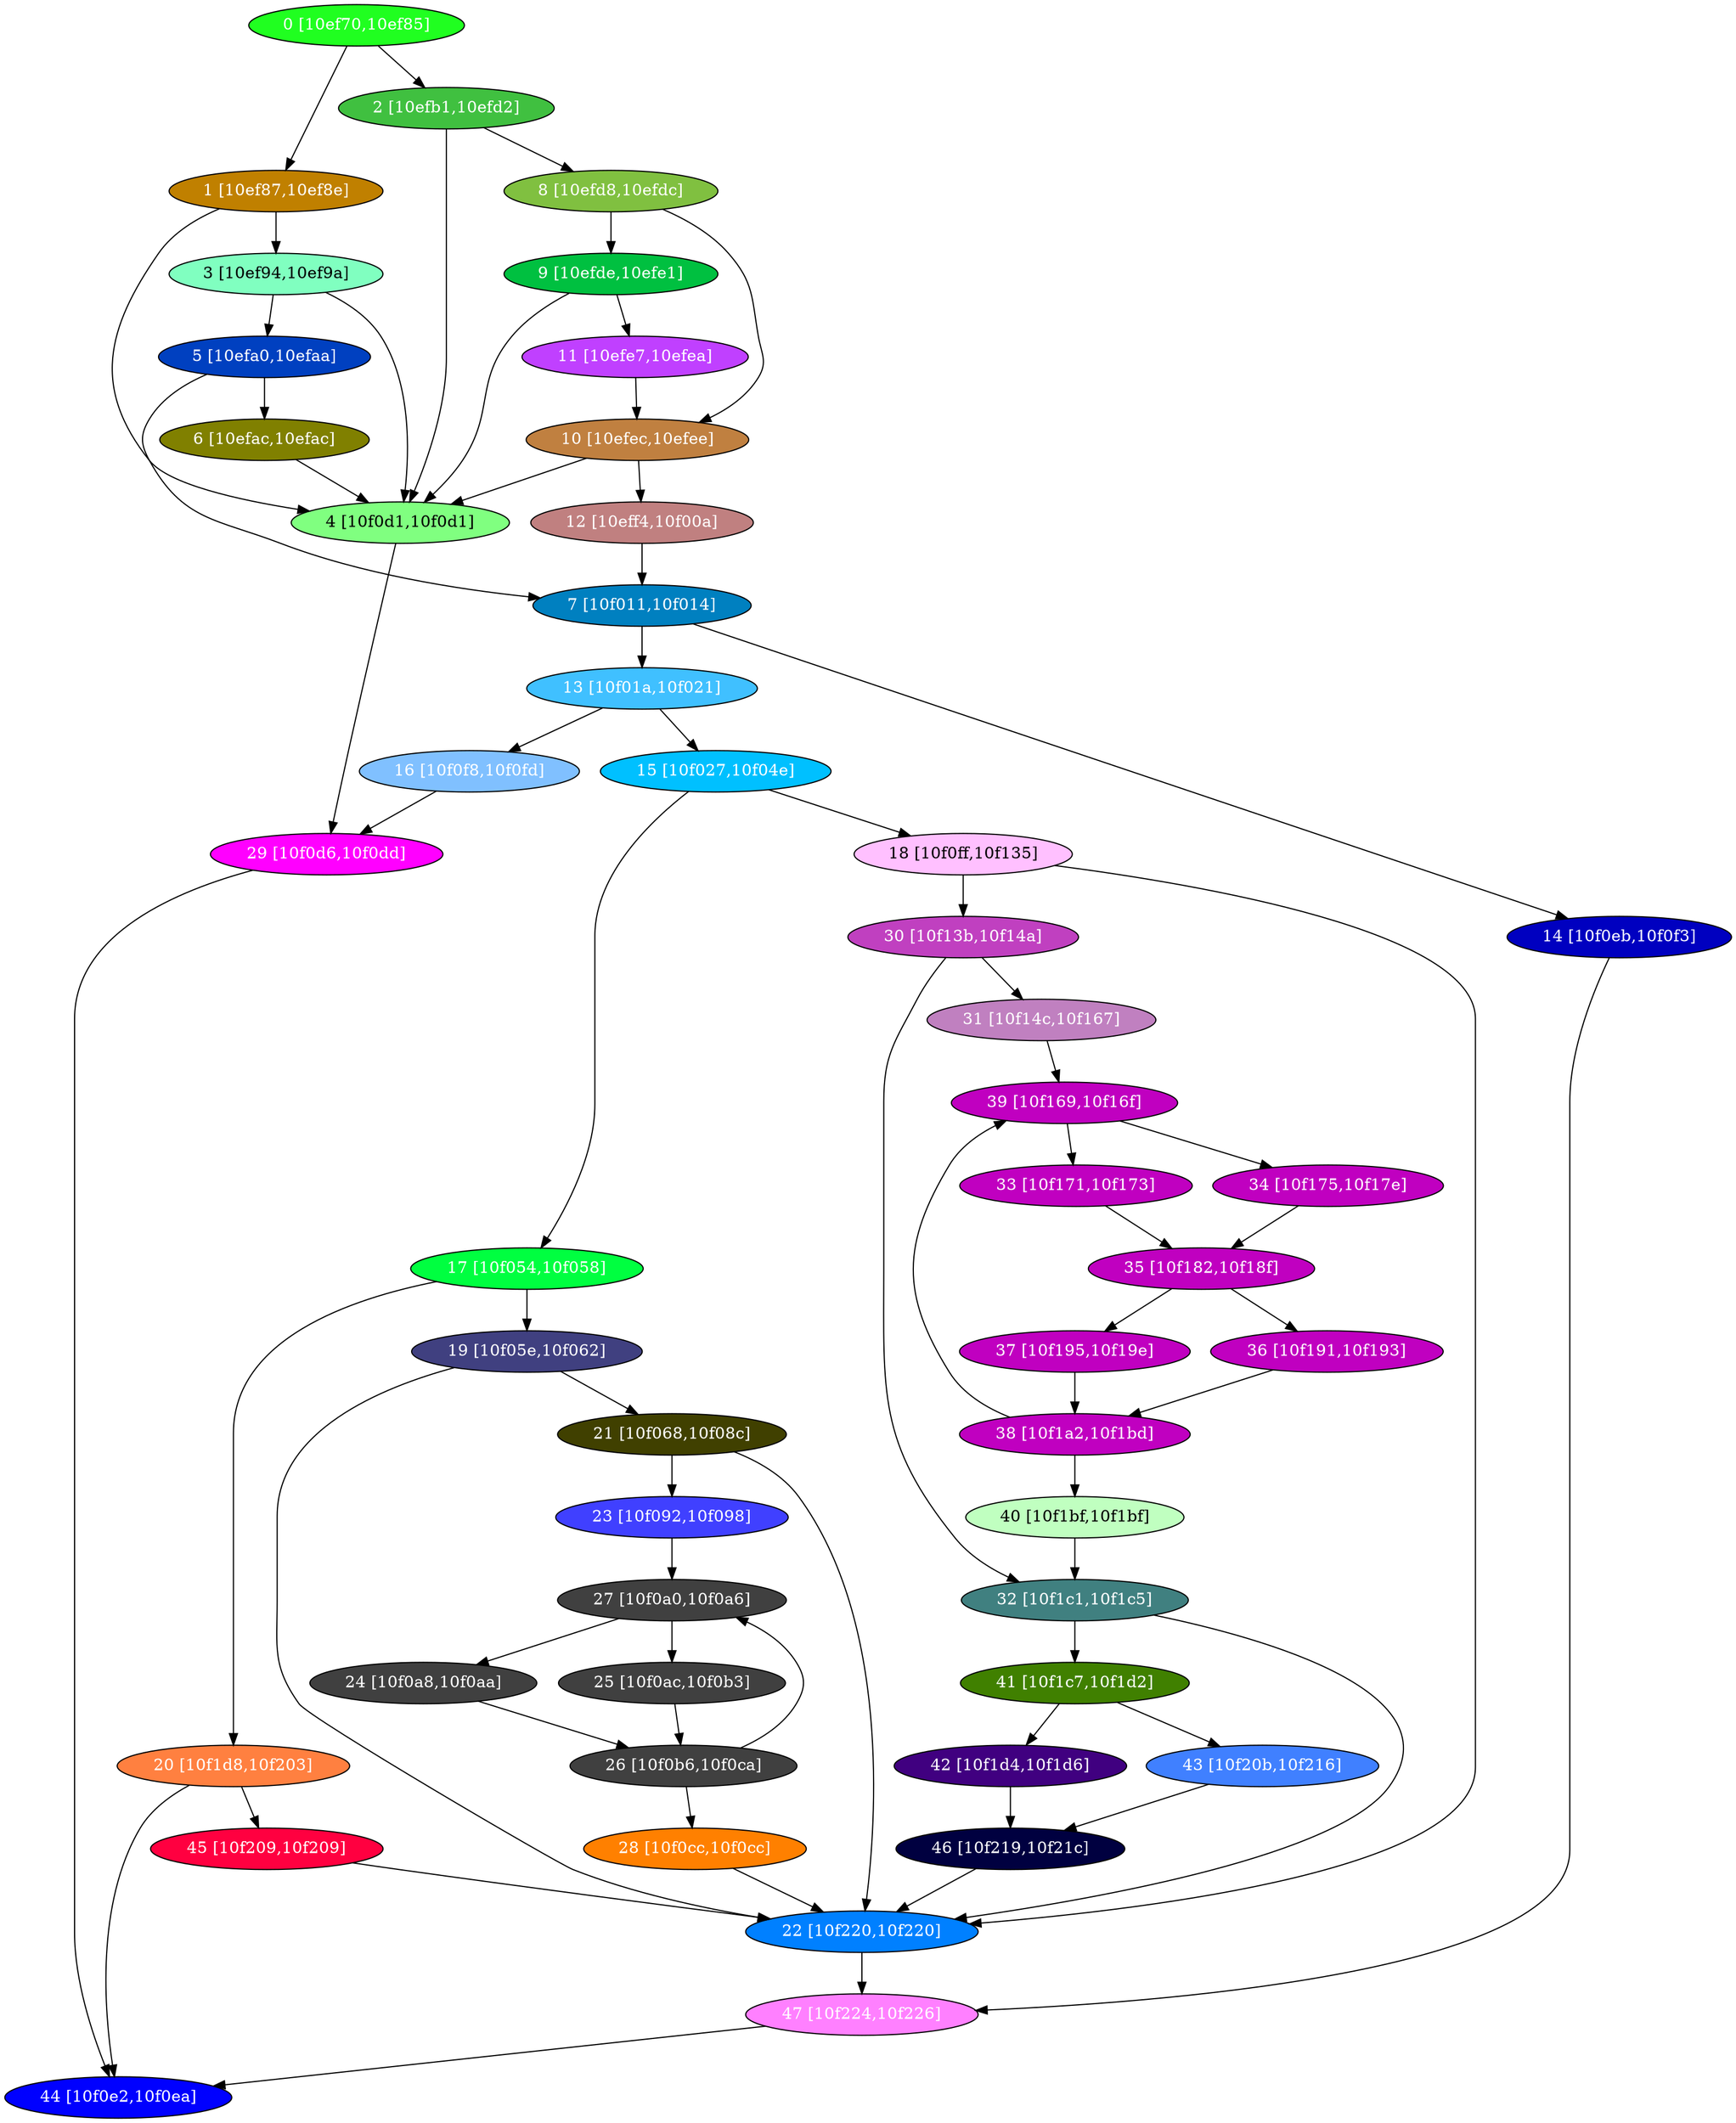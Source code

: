 diGraph libnss3{
	libnss3_0  [style=filled fillcolor="#20FF20" fontcolor="#ffffff" shape=oval label="0 [10ef70,10ef85]"]
	libnss3_1  [style=filled fillcolor="#C08000" fontcolor="#ffffff" shape=oval label="1 [10ef87,10ef8e]"]
	libnss3_2  [style=filled fillcolor="#40C040" fontcolor="#ffffff" shape=oval label="2 [10efb1,10efd2]"]
	libnss3_3  [style=filled fillcolor="#80FFC0" fontcolor="#000000" shape=oval label="3 [10ef94,10ef9a]"]
	libnss3_4  [style=filled fillcolor="#80FF80" fontcolor="#000000" shape=oval label="4 [10f0d1,10f0d1]"]
	libnss3_5  [style=filled fillcolor="#0040C0" fontcolor="#ffffff" shape=oval label="5 [10efa0,10efaa]"]
	libnss3_6  [style=filled fillcolor="#808000" fontcolor="#ffffff" shape=oval label="6 [10efac,10efac]"]
	libnss3_7  [style=filled fillcolor="#0080C0" fontcolor="#ffffff" shape=oval label="7 [10f011,10f014]"]
	libnss3_8  [style=filled fillcolor="#80C040" fontcolor="#ffffff" shape=oval label="8 [10efd8,10efdc]"]
	libnss3_9  [style=filled fillcolor="#00C040" fontcolor="#ffffff" shape=oval label="9 [10efde,10efe1]"]
	libnss3_a  [style=filled fillcolor="#C08040" fontcolor="#ffffff" shape=oval label="10 [10efec,10efee]"]
	libnss3_b  [style=filled fillcolor="#C040FF" fontcolor="#ffffff" shape=oval label="11 [10efe7,10efea]"]
	libnss3_c  [style=filled fillcolor="#C08080" fontcolor="#ffffff" shape=oval label="12 [10eff4,10f00a]"]
	libnss3_d  [style=filled fillcolor="#40C0FF" fontcolor="#ffffff" shape=oval label="13 [10f01a,10f021]"]
	libnss3_e  [style=filled fillcolor="#0000C0" fontcolor="#ffffff" shape=oval label="14 [10f0eb,10f0f3]"]
	libnss3_f  [style=filled fillcolor="#00C0FF" fontcolor="#ffffff" shape=oval label="15 [10f027,10f04e]"]
	libnss3_10  [style=filled fillcolor="#80C0FF" fontcolor="#ffffff" shape=oval label="16 [10f0f8,10f0fd]"]
	libnss3_11  [style=filled fillcolor="#00FF40" fontcolor="#ffffff" shape=oval label="17 [10f054,10f058]"]
	libnss3_12  [style=filled fillcolor="#FFC0FF" fontcolor="#000000" shape=oval label="18 [10f0ff,10f135]"]
	libnss3_13  [style=filled fillcolor="#404080" fontcolor="#ffffff" shape=oval label="19 [10f05e,10f062]"]
	libnss3_14  [style=filled fillcolor="#FF8040" fontcolor="#ffffff" shape=oval label="20 [10f1d8,10f203]"]
	libnss3_15  [style=filled fillcolor="#404000" fontcolor="#ffffff" shape=oval label="21 [10f068,10f08c]"]
	libnss3_16  [style=filled fillcolor="#0080FF" fontcolor="#ffffff" shape=oval label="22 [10f220,10f220]"]
	libnss3_17  [style=filled fillcolor="#4040FF" fontcolor="#ffffff" shape=oval label="23 [10f092,10f098]"]
	libnss3_18  [style=filled fillcolor="#404040" fontcolor="#ffffff" shape=oval label="24 [10f0a8,10f0aa]"]
	libnss3_19  [style=filled fillcolor="#404040" fontcolor="#ffffff" shape=oval label="25 [10f0ac,10f0b3]"]
	libnss3_1a  [style=filled fillcolor="#404040" fontcolor="#ffffff" shape=oval label="26 [10f0b6,10f0ca]"]
	libnss3_1b  [style=filled fillcolor="#404040" fontcolor="#ffffff" shape=oval label="27 [10f0a0,10f0a6]"]
	libnss3_1c  [style=filled fillcolor="#FF8000" fontcolor="#ffffff" shape=oval label="28 [10f0cc,10f0cc]"]
	libnss3_1d  [style=filled fillcolor="#FF00FF" fontcolor="#ffffff" shape=oval label="29 [10f0d6,10f0dd]"]
	libnss3_1e  [style=filled fillcolor="#C040C0" fontcolor="#ffffff" shape=oval label="30 [10f13b,10f14a]"]
	libnss3_1f  [style=filled fillcolor="#C080C0" fontcolor="#ffffff" shape=oval label="31 [10f14c,10f167]"]
	libnss3_20  [style=filled fillcolor="#408080" fontcolor="#ffffff" shape=oval label="32 [10f1c1,10f1c5]"]
	libnss3_21  [style=filled fillcolor="#C000C0" fontcolor="#ffffff" shape=oval label="33 [10f171,10f173]"]
	libnss3_22  [style=filled fillcolor="#C000C0" fontcolor="#ffffff" shape=oval label="34 [10f175,10f17e]"]
	libnss3_23  [style=filled fillcolor="#C000C0" fontcolor="#ffffff" shape=oval label="35 [10f182,10f18f]"]
	libnss3_24  [style=filled fillcolor="#C000C0" fontcolor="#ffffff" shape=oval label="36 [10f191,10f193]"]
	libnss3_25  [style=filled fillcolor="#C000C0" fontcolor="#ffffff" shape=oval label="37 [10f195,10f19e]"]
	libnss3_26  [style=filled fillcolor="#C000C0" fontcolor="#ffffff" shape=oval label="38 [10f1a2,10f1bd]"]
	libnss3_27  [style=filled fillcolor="#C000C0" fontcolor="#ffffff" shape=oval label="39 [10f169,10f16f]"]
	libnss3_28  [style=filled fillcolor="#C0FFC0" fontcolor="#000000" shape=oval label="40 [10f1bf,10f1bf]"]
	libnss3_29  [style=filled fillcolor="#408000" fontcolor="#ffffff" shape=oval label="41 [10f1c7,10f1d2]"]
	libnss3_2a  [style=filled fillcolor="#400080" fontcolor="#ffffff" shape=oval label="42 [10f1d4,10f1d6]"]
	libnss3_2b  [style=filled fillcolor="#4080FF" fontcolor="#ffffff" shape=oval label="43 [10f20b,10f216]"]
	libnss3_2c  [style=filled fillcolor="#0000FF" fontcolor="#ffffff" shape=oval label="44 [10f0e2,10f0ea]"]
	libnss3_2d  [style=filled fillcolor="#FF0040" fontcolor="#ffffff" shape=oval label="45 [10f209,10f209]"]
	libnss3_2e  [style=filled fillcolor="#000040" fontcolor="#ffffff" shape=oval label="46 [10f219,10f21c]"]
	libnss3_2f  [style=filled fillcolor="#FF80FF" fontcolor="#ffffff" shape=oval label="47 [10f224,10f226]"]

	libnss3_0 -> libnss3_1
	libnss3_0 -> libnss3_2
	libnss3_1 -> libnss3_3
	libnss3_1 -> libnss3_4
	libnss3_2 -> libnss3_4
	libnss3_2 -> libnss3_8
	libnss3_3 -> libnss3_4
	libnss3_3 -> libnss3_5
	libnss3_4 -> libnss3_1d
	libnss3_5 -> libnss3_6
	libnss3_5 -> libnss3_7
	libnss3_6 -> libnss3_4
	libnss3_7 -> libnss3_d
	libnss3_7 -> libnss3_e
	libnss3_8 -> libnss3_9
	libnss3_8 -> libnss3_a
	libnss3_9 -> libnss3_4
	libnss3_9 -> libnss3_b
	libnss3_a -> libnss3_4
	libnss3_a -> libnss3_c
	libnss3_b -> libnss3_a
	libnss3_c -> libnss3_7
	libnss3_d -> libnss3_f
	libnss3_d -> libnss3_10
	libnss3_e -> libnss3_2f
	libnss3_f -> libnss3_11
	libnss3_f -> libnss3_12
	libnss3_10 -> libnss3_1d
	libnss3_11 -> libnss3_13
	libnss3_11 -> libnss3_14
	libnss3_12 -> libnss3_16
	libnss3_12 -> libnss3_1e
	libnss3_13 -> libnss3_15
	libnss3_13 -> libnss3_16
	libnss3_14 -> libnss3_2c
	libnss3_14 -> libnss3_2d
	libnss3_15 -> libnss3_16
	libnss3_15 -> libnss3_17
	libnss3_16 -> libnss3_2f
	libnss3_17 -> libnss3_1b
	libnss3_18 -> libnss3_1a
	libnss3_19 -> libnss3_1a
	libnss3_1a -> libnss3_1b
	libnss3_1a -> libnss3_1c
	libnss3_1b -> libnss3_18
	libnss3_1b -> libnss3_19
	libnss3_1c -> libnss3_16
	libnss3_1d -> libnss3_2c
	libnss3_1e -> libnss3_1f
	libnss3_1e -> libnss3_20
	libnss3_1f -> libnss3_27
	libnss3_20 -> libnss3_16
	libnss3_20 -> libnss3_29
	libnss3_21 -> libnss3_23
	libnss3_22 -> libnss3_23
	libnss3_23 -> libnss3_24
	libnss3_23 -> libnss3_25
	libnss3_24 -> libnss3_26
	libnss3_25 -> libnss3_26
	libnss3_26 -> libnss3_27
	libnss3_26 -> libnss3_28
	libnss3_27 -> libnss3_21
	libnss3_27 -> libnss3_22
	libnss3_28 -> libnss3_20
	libnss3_29 -> libnss3_2a
	libnss3_29 -> libnss3_2b
	libnss3_2a -> libnss3_2e
	libnss3_2b -> libnss3_2e
	libnss3_2d -> libnss3_16
	libnss3_2e -> libnss3_16
	libnss3_2f -> libnss3_2c
}